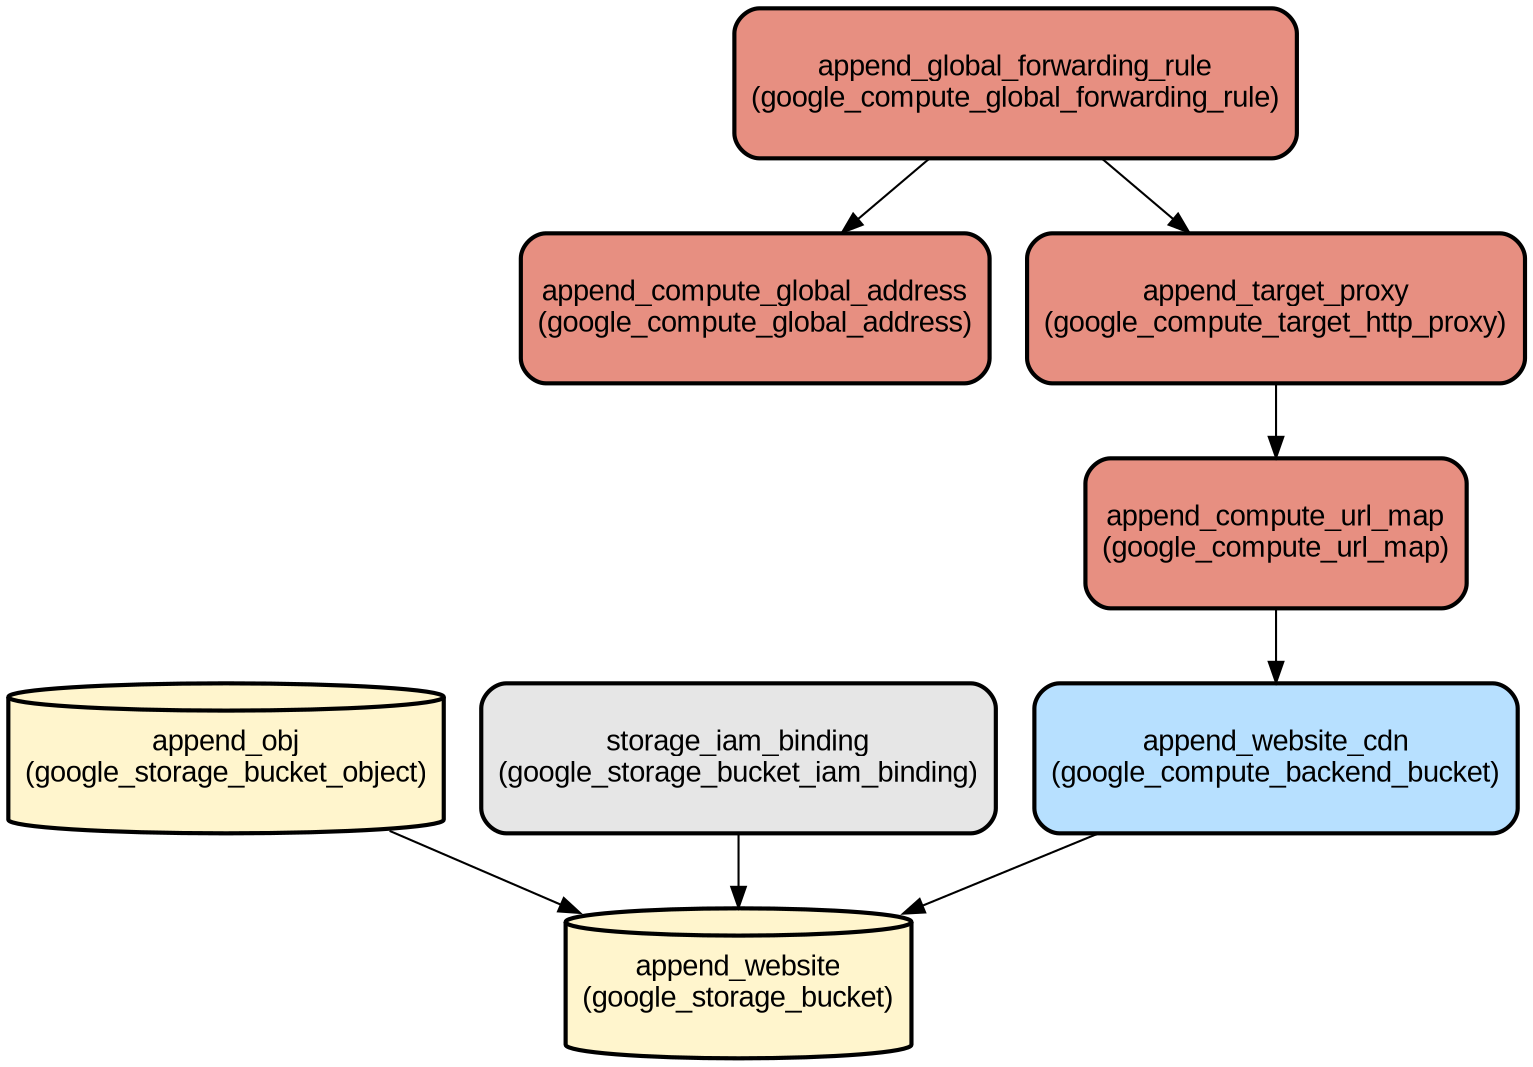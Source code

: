 digraph INFRA {
  node [ color = "black", fillcolor = "#E6E6E6", height =1, style = "filled,bold,rounded", fontname = "Arial" ];
  "append_website" [ label = "append_website
(google_storage_bucket)", shape =cylinder, fillcolor = "#FFF5CD" ];
  "append_obj" [ label = "append_obj
(google_storage_bucket_object)", shape =cylinder, fillcolor = "#FFF5CD" ];
  "storage_iam_binding" [ label = "storage_iam_binding
(google_storage_bucket_iam_binding)", shape =rectangle ];
  "append_website_cdn" [ label = "append_website_cdn
(google_compute_backend_bucket)", shape =rectangle, fillcolor = "#B7E0FF" ];
  "append_compute_global_address" [ label = "append_compute_global_address
(google_compute_global_address)", shape =rectangle, fillcolor = "#E78F81" ];
  "append_compute_url_map" [ label = "append_compute_url_map
(google_compute_url_map)", shape =rectangle, fillcolor = "#E78F81" ];
  "append_target_proxy" [ label = "append_target_proxy
(google_compute_target_http_proxy)", shape =rectangle, fillcolor = "#E78F81" ];
  "append_global_forwarding_rule" [ label = "append_global_forwarding_rule
(google_compute_global_forwarding_rule)", shape =rectangle, fillcolor = "#E78F81" ];
  "append_obj" -> "append_website";
  "storage_iam_binding" -> "append_website";
  "append_website_cdn" -> "append_website";
  "append_compute_url_map" -> "append_website_cdn";
  "append_target_proxy" -> "append_compute_url_map";
  "append_global_forwarding_rule" -> "append_compute_global_address";
  "append_global_forwarding_rule" -> "append_target_proxy";
}
